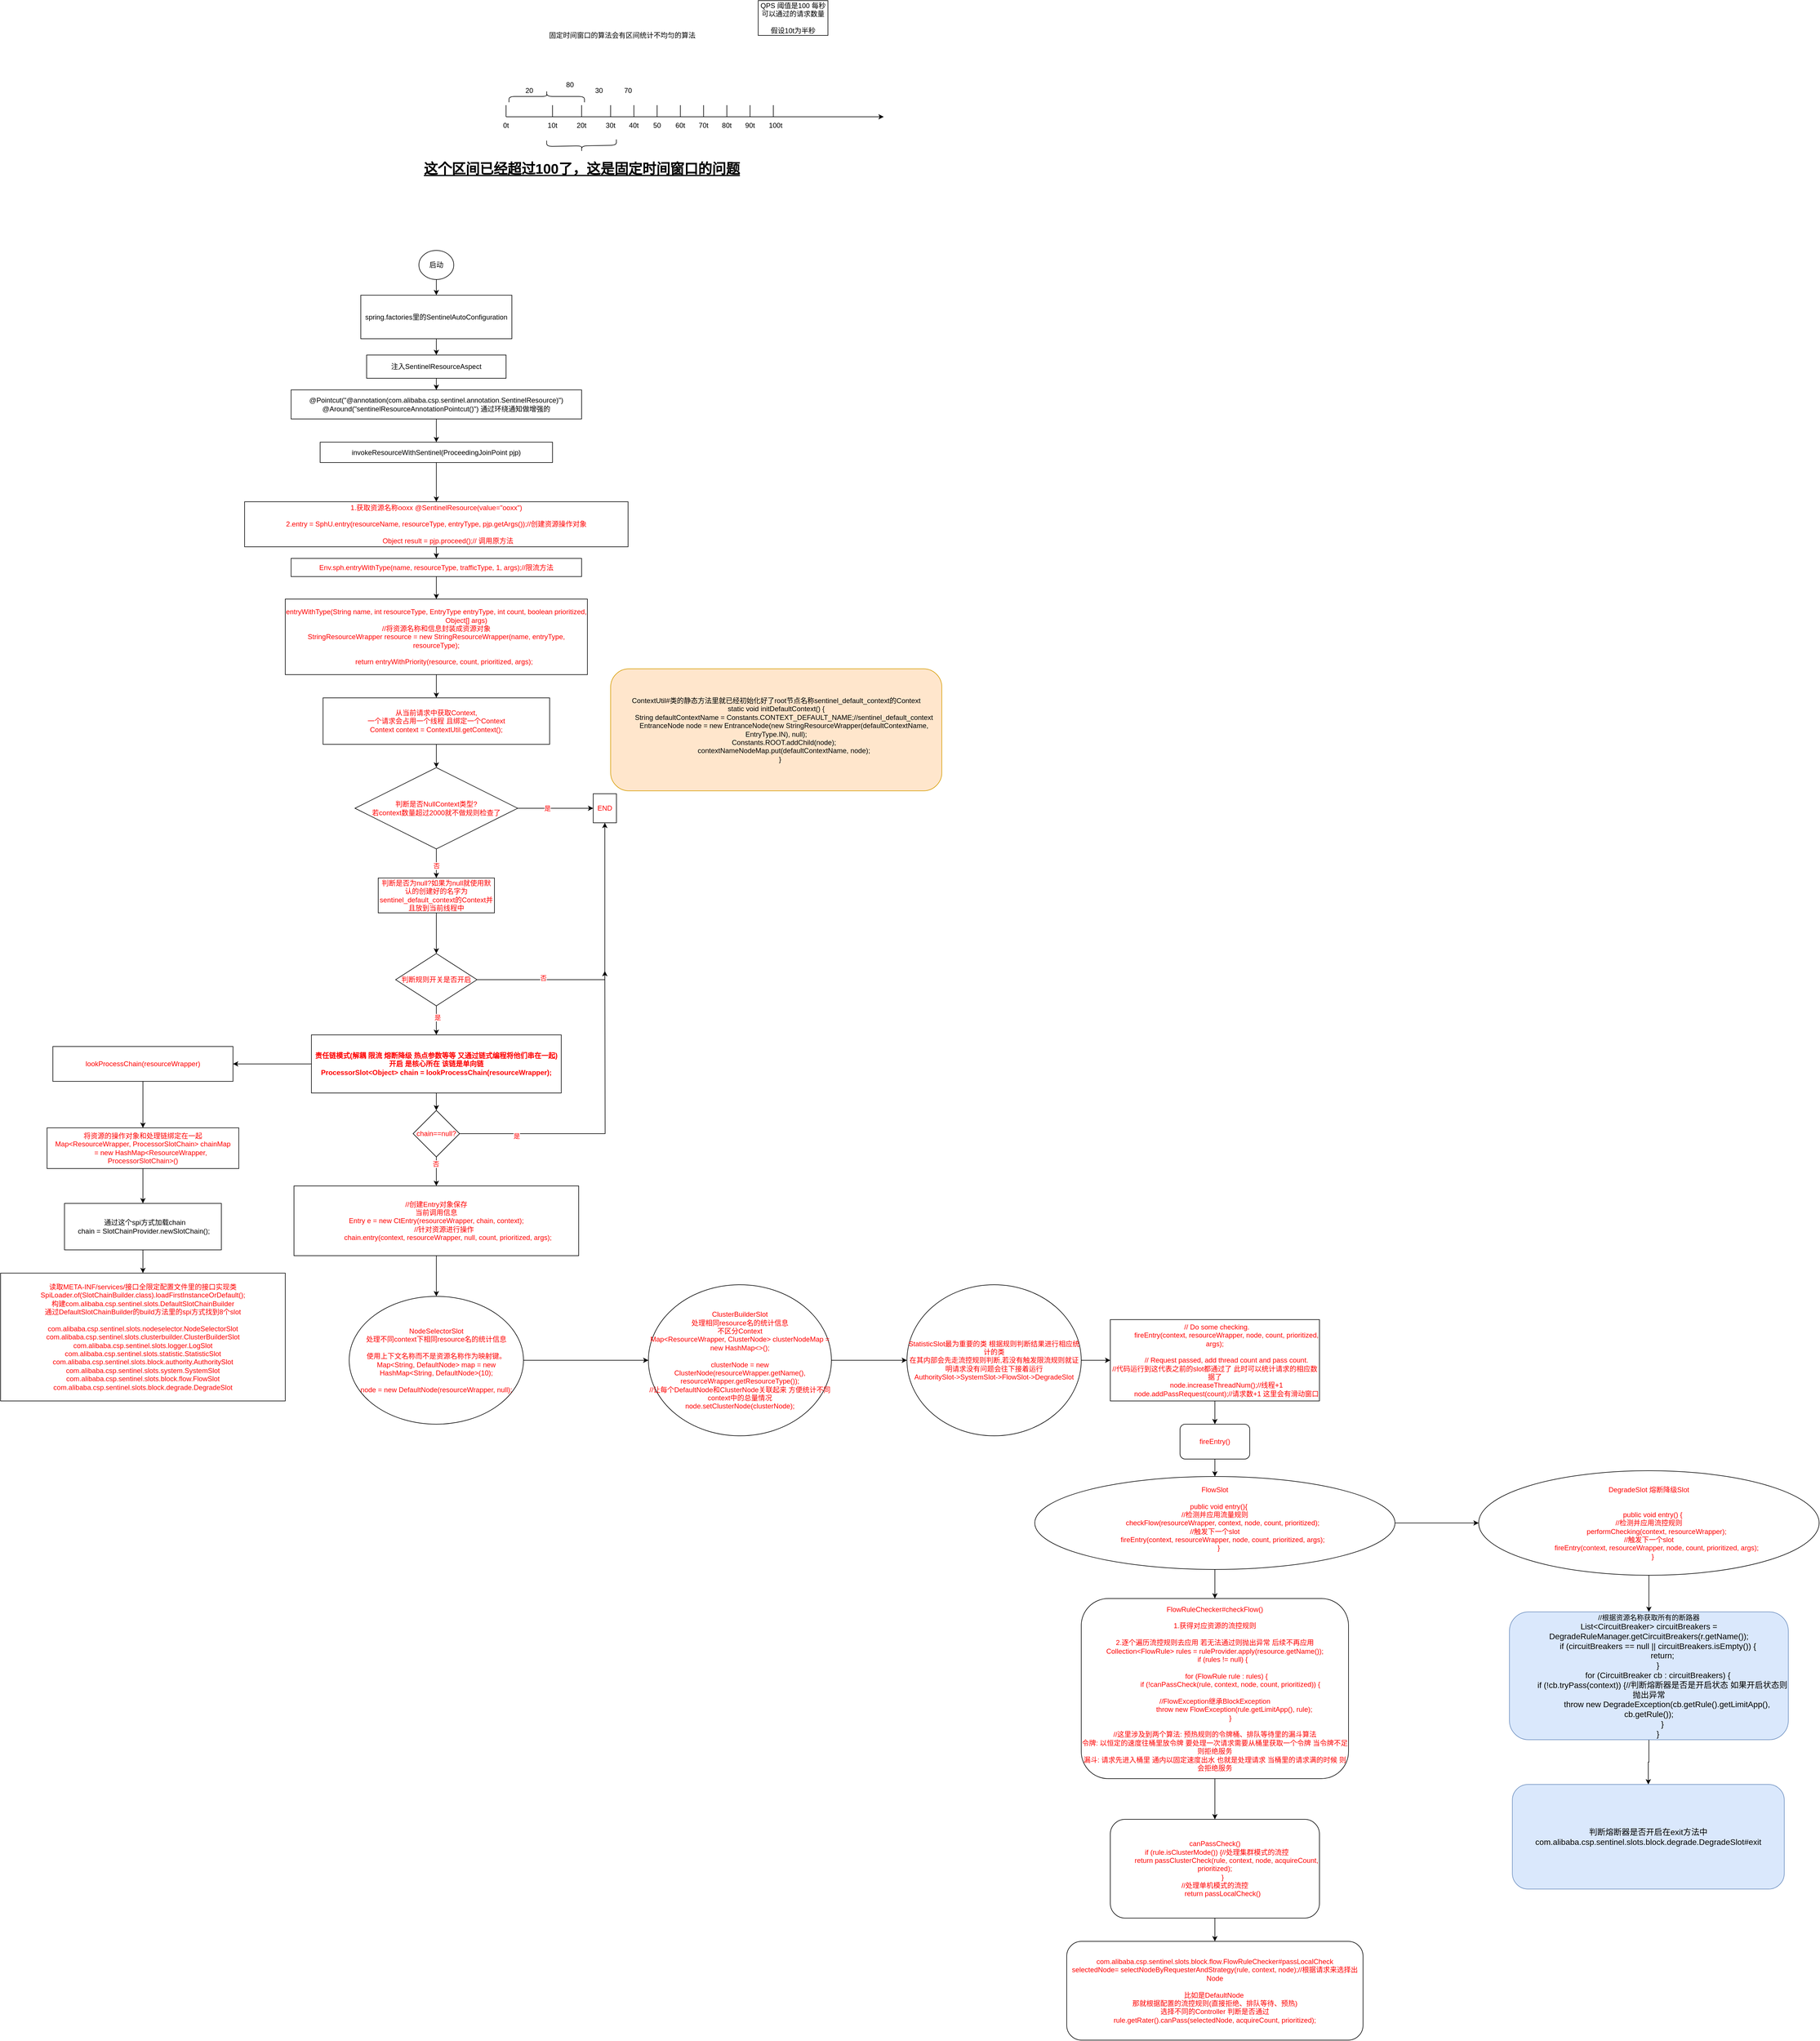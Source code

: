 <mxfile version="20.8.10" type="github">
  <diagram name="第 1 页" id="XqW-wUcpLsz2FuGxT0Mv">
    <mxGraphModel dx="3360" dy="980" grid="1" gridSize="10" guides="1" tooltips="1" connect="1" arrows="1" fold="1" page="1" pageScale="1" pageWidth="827" pageHeight="1169" math="0" shadow="0">
      <root>
        <mxCell id="0" />
        <mxCell id="1" parent="0" />
        <mxCell id="M81DNkB3qxJkV-e7loRs-1" value="固定时间窗口的算法会有区间统计不均匀的算法" style="text;html=1;strokeColor=none;fillColor=none;align=center;verticalAlign=middle;whiteSpace=wrap;rounded=0;" parent="1" vertex="1">
          <mxGeometry x="40" y="50" width="280" height="100" as="geometry" />
        </mxCell>
        <mxCell id="M81DNkB3qxJkV-e7loRs-4" value="" style="endArrow=classic;html=1;rounded=0;" parent="1" edge="1">
          <mxGeometry width="50" height="50" relative="1" as="geometry">
            <mxPoint x="-20" y="240" as="sourcePoint" />
            <mxPoint x="630" y="240" as="targetPoint" />
          </mxGeometry>
        </mxCell>
        <mxCell id="M81DNkB3qxJkV-e7loRs-5" value="" style="endArrow=none;html=1;rounded=0;" parent="1" edge="1">
          <mxGeometry width="50" height="50" relative="1" as="geometry">
            <mxPoint x="60" y="240" as="sourcePoint" />
            <mxPoint x="60" y="220" as="targetPoint" />
          </mxGeometry>
        </mxCell>
        <mxCell id="M81DNkB3qxJkV-e7loRs-6" value="" style="endArrow=none;html=1;rounded=0;" parent="1" edge="1">
          <mxGeometry width="50" height="50" relative="1" as="geometry">
            <mxPoint x="110" y="240" as="sourcePoint" />
            <mxPoint x="110" y="220" as="targetPoint" />
          </mxGeometry>
        </mxCell>
        <mxCell id="M81DNkB3qxJkV-e7loRs-7" value="" style="endArrow=none;html=1;rounded=0;" parent="1" edge="1">
          <mxGeometry width="50" height="50" relative="1" as="geometry">
            <mxPoint x="160" y="220" as="sourcePoint" />
            <mxPoint x="160" y="240" as="targetPoint" />
          </mxGeometry>
        </mxCell>
        <mxCell id="M81DNkB3qxJkV-e7loRs-8" value="" style="endArrow=none;html=1;rounded=0;" parent="1" edge="1">
          <mxGeometry width="50" height="50" relative="1" as="geometry">
            <mxPoint x="200" y="220" as="sourcePoint" />
            <mxPoint x="200" y="240" as="targetPoint" />
            <Array as="points">
              <mxPoint x="200" y="220" />
            </Array>
          </mxGeometry>
        </mxCell>
        <mxCell id="M81DNkB3qxJkV-e7loRs-9" value="" style="endArrow=none;html=1;rounded=0;" parent="1" edge="1">
          <mxGeometry width="50" height="50" relative="1" as="geometry">
            <mxPoint x="240" y="220" as="sourcePoint" />
            <mxPoint x="240" y="240" as="targetPoint" />
          </mxGeometry>
        </mxCell>
        <mxCell id="M81DNkB3qxJkV-e7loRs-10" value="" style="endArrow=none;html=1;rounded=0;" parent="1" edge="1">
          <mxGeometry width="50" height="50" relative="1" as="geometry">
            <mxPoint x="280" y="240" as="sourcePoint" />
            <mxPoint x="280" y="220" as="targetPoint" />
          </mxGeometry>
        </mxCell>
        <mxCell id="M81DNkB3qxJkV-e7loRs-11" value="" style="endArrow=none;html=1;rounded=0;" parent="1" edge="1">
          <mxGeometry width="50" height="50" relative="1" as="geometry">
            <mxPoint x="320" y="240" as="sourcePoint" />
            <mxPoint x="320" y="220" as="targetPoint" />
          </mxGeometry>
        </mxCell>
        <mxCell id="M81DNkB3qxJkV-e7loRs-12" value="" style="shape=curlyBracket;whiteSpace=wrap;html=1;rounded=1;labelPosition=left;verticalLabelPosition=middle;align=right;verticalAlign=middle;rotation=90;size=0.5;" parent="1" vertex="1">
          <mxGeometry x="40" y="140" width="20" height="130" as="geometry" />
        </mxCell>
        <mxCell id="M81DNkB3qxJkV-e7loRs-13" value="10t" style="text;html=1;strokeColor=none;fillColor=none;align=center;verticalAlign=middle;whiteSpace=wrap;rounded=0;" parent="1" vertex="1">
          <mxGeometry x="30" y="240" width="60" height="30" as="geometry" />
        </mxCell>
        <mxCell id="M81DNkB3qxJkV-e7loRs-14" value="20t" style="text;html=1;strokeColor=none;fillColor=none;align=center;verticalAlign=middle;whiteSpace=wrap;rounded=0;" parent="1" vertex="1">
          <mxGeometry x="80" y="240" width="60" height="30" as="geometry" />
        </mxCell>
        <mxCell id="M81DNkB3qxJkV-e7loRs-15" value="30t" style="text;html=1;strokeColor=none;fillColor=none;align=center;verticalAlign=middle;whiteSpace=wrap;rounded=0;" parent="1" vertex="1">
          <mxGeometry x="130" y="240" width="60" height="30" as="geometry" />
        </mxCell>
        <mxCell id="M81DNkB3qxJkV-e7loRs-16" value="40t" style="text;html=1;strokeColor=none;fillColor=none;align=center;verticalAlign=middle;whiteSpace=wrap;rounded=0;" parent="1" vertex="1">
          <mxGeometry x="170" y="240" width="60" height="30" as="geometry" />
        </mxCell>
        <mxCell id="M81DNkB3qxJkV-e7loRs-17" value="50" style="text;html=1;strokeColor=none;fillColor=none;align=center;verticalAlign=middle;whiteSpace=wrap;rounded=0;" parent="1" vertex="1">
          <mxGeometry x="210" y="240" width="60" height="30" as="geometry" />
        </mxCell>
        <mxCell id="M81DNkB3qxJkV-e7loRs-18" value="60t" style="text;html=1;strokeColor=none;fillColor=none;align=center;verticalAlign=middle;whiteSpace=wrap;rounded=0;" parent="1" vertex="1">
          <mxGeometry x="250" y="240" width="60" height="30" as="geometry" />
        </mxCell>
        <mxCell id="M81DNkB3qxJkV-e7loRs-19" value="70t" style="text;html=1;strokeColor=none;fillColor=none;align=center;verticalAlign=middle;whiteSpace=wrap;rounded=0;" parent="1" vertex="1">
          <mxGeometry x="290" y="240" width="60" height="30" as="geometry" />
        </mxCell>
        <mxCell id="M81DNkB3qxJkV-e7loRs-20" value="" style="endArrow=none;html=1;rounded=0;" parent="1" edge="1">
          <mxGeometry width="50" height="50" relative="1" as="geometry">
            <mxPoint x="360" y="240" as="sourcePoint" />
            <mxPoint x="360" y="220" as="targetPoint" />
          </mxGeometry>
        </mxCell>
        <mxCell id="M81DNkB3qxJkV-e7loRs-21" value="" style="endArrow=none;html=1;rounded=0;" parent="1" edge="1">
          <mxGeometry width="50" height="50" relative="1" as="geometry">
            <mxPoint x="400" y="240" as="sourcePoint" />
            <mxPoint x="400" y="220" as="targetPoint" />
          </mxGeometry>
        </mxCell>
        <mxCell id="M81DNkB3qxJkV-e7loRs-22" value="" style="endArrow=none;html=1;rounded=0;" parent="1" edge="1">
          <mxGeometry width="50" height="50" relative="1" as="geometry">
            <mxPoint x="440" y="240" as="sourcePoint" />
            <mxPoint x="440" y="220" as="targetPoint" />
          </mxGeometry>
        </mxCell>
        <mxCell id="M81DNkB3qxJkV-e7loRs-23" value="QPS 阈值是100 每秒可以通过的请求数量&lt;br&gt;&lt;br&gt;假设10t为半秒" style="rounded=0;whiteSpace=wrap;html=1;" parent="1" vertex="1">
          <mxGeometry x="414" y="40" width="120" height="60" as="geometry" />
        </mxCell>
        <mxCell id="M81DNkB3qxJkV-e7loRs-24" value="80t" style="text;html=1;strokeColor=none;fillColor=none;align=center;verticalAlign=middle;whiteSpace=wrap;rounded=0;" parent="1" vertex="1">
          <mxGeometry x="330" y="240" width="60" height="30" as="geometry" />
        </mxCell>
        <mxCell id="M81DNkB3qxJkV-e7loRs-25" value="90t" style="text;html=1;strokeColor=none;fillColor=none;align=center;verticalAlign=middle;whiteSpace=wrap;rounded=0;" parent="1" vertex="1">
          <mxGeometry x="370" y="240" width="60" height="30" as="geometry" />
        </mxCell>
        <mxCell id="M81DNkB3qxJkV-e7loRs-26" value="100t" style="text;html=1;strokeColor=none;fillColor=none;align=center;verticalAlign=middle;whiteSpace=wrap;rounded=0;" parent="1" vertex="1">
          <mxGeometry x="414" y="240" width="60" height="30" as="geometry" />
        </mxCell>
        <mxCell id="M81DNkB3qxJkV-e7loRs-27" value="20" style="text;html=1;strokeColor=none;fillColor=none;align=center;verticalAlign=middle;whiteSpace=wrap;rounded=0;" parent="1" vertex="1">
          <mxGeometry x="-10" y="180" width="60" height="30" as="geometry" />
        </mxCell>
        <mxCell id="M81DNkB3qxJkV-e7loRs-28" value="80" style="text;html=1;strokeColor=none;fillColor=none;align=center;verticalAlign=middle;whiteSpace=wrap;rounded=0;" parent="1" vertex="1">
          <mxGeometry x="60" y="170" width="60" height="30" as="geometry" />
        </mxCell>
        <mxCell id="M81DNkB3qxJkV-e7loRs-29" value="30" style="text;html=1;strokeColor=none;fillColor=none;align=center;verticalAlign=middle;whiteSpace=wrap;rounded=0;" parent="1" vertex="1">
          <mxGeometry x="110" y="180" width="60" height="30" as="geometry" />
        </mxCell>
        <mxCell id="M81DNkB3qxJkV-e7loRs-30" value="70" style="text;html=1;strokeColor=none;fillColor=none;align=center;verticalAlign=middle;whiteSpace=wrap;rounded=0;" parent="1" vertex="1">
          <mxGeometry x="160" y="180" width="60" height="30" as="geometry" />
        </mxCell>
        <mxCell id="M81DNkB3qxJkV-e7loRs-35" value="0t" style="text;html=1;strokeColor=none;fillColor=none;align=center;verticalAlign=middle;whiteSpace=wrap;rounded=0;" parent="1" vertex="1">
          <mxGeometry x="-50" y="240" width="60" height="30" as="geometry" />
        </mxCell>
        <mxCell id="M81DNkB3qxJkV-e7loRs-37" value="" style="endArrow=none;html=1;rounded=0;" parent="1" edge="1">
          <mxGeometry width="50" height="50" relative="1" as="geometry">
            <mxPoint x="-20" y="240" as="sourcePoint" />
            <mxPoint x="-20" y="220" as="targetPoint" />
          </mxGeometry>
        </mxCell>
        <mxCell id="M81DNkB3qxJkV-e7loRs-38" value="" style="shape=curlyBracket;whiteSpace=wrap;html=1;rounded=1;flipH=1;labelPosition=right;verticalLabelPosition=middle;align=left;verticalAlign=middle;rotation=89;" parent="1" vertex="1">
          <mxGeometry x="100" y="230" width="20" height="120" as="geometry" />
        </mxCell>
        <mxCell id="M81DNkB3qxJkV-e7loRs-39" value="&lt;u&gt;这个区间已经超过100了，这是固定时间窗口的问题&lt;/u&gt;" style="text;strokeColor=none;fillColor=none;html=1;fontSize=24;fontStyle=1;verticalAlign=middle;align=center;" parent="1" vertex="1">
          <mxGeometry x="60" y="310" width="100" height="40" as="geometry" />
        </mxCell>
        <mxCell id="oH3m3E_vox9M-4LETuuR-3" value="" style="edgeStyle=orthogonalEdgeStyle;rounded=0;orthogonalLoop=1;jettySize=auto;html=1;" edge="1" parent="1" source="oH3m3E_vox9M-4LETuuR-1" target="oH3m3E_vox9M-4LETuuR-2">
          <mxGeometry relative="1" as="geometry" />
        </mxCell>
        <mxCell id="oH3m3E_vox9M-4LETuuR-1" value="启动" style="ellipse;whiteSpace=wrap;html=1;" vertex="1" parent="1">
          <mxGeometry x="-170" y="470" width="60" height="50" as="geometry" />
        </mxCell>
        <mxCell id="oH3m3E_vox9M-4LETuuR-5" value="" style="edgeStyle=orthogonalEdgeStyle;rounded=0;orthogonalLoop=1;jettySize=auto;html=1;" edge="1" parent="1" source="oH3m3E_vox9M-4LETuuR-2" target="oH3m3E_vox9M-4LETuuR-4">
          <mxGeometry relative="1" as="geometry" />
        </mxCell>
        <mxCell id="oH3m3E_vox9M-4LETuuR-2" value="spring.factories里的SentinelAutoConfiguration" style="whiteSpace=wrap;html=1;" vertex="1" parent="1">
          <mxGeometry x="-270" y="547" width="260" height="75" as="geometry" />
        </mxCell>
        <mxCell id="oH3m3E_vox9M-4LETuuR-7" value="" style="edgeStyle=orthogonalEdgeStyle;rounded=0;orthogonalLoop=1;jettySize=auto;html=1;" edge="1" parent="1" source="oH3m3E_vox9M-4LETuuR-4" target="oH3m3E_vox9M-4LETuuR-6">
          <mxGeometry relative="1" as="geometry" />
        </mxCell>
        <mxCell id="oH3m3E_vox9M-4LETuuR-4" value="注入SentinelResourceAspect" style="whiteSpace=wrap;html=1;" vertex="1" parent="1">
          <mxGeometry x="-260" y="650" width="240" height="40" as="geometry" />
        </mxCell>
        <mxCell id="oH3m3E_vox9M-4LETuuR-9" value="" style="edgeStyle=orthogonalEdgeStyle;rounded=0;orthogonalLoop=1;jettySize=auto;html=1;" edge="1" parent="1" source="oH3m3E_vox9M-4LETuuR-6" target="oH3m3E_vox9M-4LETuuR-8">
          <mxGeometry relative="1" as="geometry" />
        </mxCell>
        <mxCell id="oH3m3E_vox9M-4LETuuR-6" value="@Pointcut(&quot;@annotation(com.alibaba.csp.sentinel.annotation.SentinelResource)&quot;)&lt;br&gt;@Around(&quot;sentinelResourceAnnotationPointcut()&quot;) 通过环绕通知做增强的" style="whiteSpace=wrap;html=1;" vertex="1" parent="1">
          <mxGeometry x="-390" y="710" width="500" height="50" as="geometry" />
        </mxCell>
        <mxCell id="oH3m3E_vox9M-4LETuuR-13" value="" style="edgeStyle=orthogonalEdgeStyle;rounded=0;orthogonalLoop=1;jettySize=auto;html=1;" edge="1" parent="1" source="oH3m3E_vox9M-4LETuuR-8" target="oH3m3E_vox9M-4LETuuR-12">
          <mxGeometry relative="1" as="geometry" />
        </mxCell>
        <mxCell id="oH3m3E_vox9M-4LETuuR-8" value="invokeResourceWithSentinel(ProceedingJoinPoint pjp)" style="whiteSpace=wrap;html=1;" vertex="1" parent="1">
          <mxGeometry x="-340" y="800" width="400" height="35" as="geometry" />
        </mxCell>
        <mxCell id="oH3m3E_vox9M-4LETuuR-15" value="" style="edgeStyle=orthogonalEdgeStyle;rounded=0;orthogonalLoop=1;jettySize=auto;html=1;fontColor=#FF0000;" edge="1" parent="1" source="oH3m3E_vox9M-4LETuuR-12" target="oH3m3E_vox9M-4LETuuR-14">
          <mxGeometry relative="1" as="geometry" />
        </mxCell>
        <mxCell id="oH3m3E_vox9M-4LETuuR-12" value="&lt;font color=&quot;#ff0000&quot;&gt;1.获取资源名称ooxx @SentinelResource(value=&quot;ooxx&quot;)&lt;br&gt;&lt;br&gt;2.entry = SphU.entry(resourceName, resourceType, entryType, pjp.getArgs());//创建资源操作对象&lt;br&gt;&lt;br&gt;&lt;/font&gt;&lt;div&gt;&lt;font color=&quot;#ff0000&quot;&gt;&amp;nbsp; &amp;nbsp; &amp;nbsp; &amp;nbsp; &amp;nbsp; &amp;nbsp; Object result = pjp.proceed();// 调用原方法&lt;/font&gt;&lt;/div&gt;" style="whiteSpace=wrap;html=1;" vertex="1" parent="1">
          <mxGeometry x="-470" y="902.5" width="660" height="77.5" as="geometry" />
        </mxCell>
        <mxCell id="oH3m3E_vox9M-4LETuuR-17" value="" style="edgeStyle=orthogonalEdgeStyle;rounded=0;orthogonalLoop=1;jettySize=auto;html=1;fontColor=#FF0000;" edge="1" parent="1" source="oH3m3E_vox9M-4LETuuR-14" target="oH3m3E_vox9M-4LETuuR-16">
          <mxGeometry relative="1" as="geometry" />
        </mxCell>
        <mxCell id="oH3m3E_vox9M-4LETuuR-14" value="&lt;font color=&quot;#ff0000&quot;&gt;Env.sph.entryWithType(name, resourceType, trafficType, 1, args);//限流方法&lt;/font&gt;" style="whiteSpace=wrap;html=1;" vertex="1" parent="1">
          <mxGeometry x="-390" y="1000" width="500" height="31.25" as="geometry" />
        </mxCell>
        <mxCell id="oH3m3E_vox9M-4LETuuR-20" value="" style="edgeStyle=orthogonalEdgeStyle;rounded=0;orthogonalLoop=1;jettySize=auto;html=1;fontColor=#FF0000;" edge="1" parent="1" source="oH3m3E_vox9M-4LETuuR-16" target="oH3m3E_vox9M-4LETuuR-18">
          <mxGeometry relative="1" as="geometry" />
        </mxCell>
        <mxCell id="oH3m3E_vox9M-4LETuuR-16" value="entryWithType(String name, int resourceType, EntryType entryType, int count, boolean prioritized,&lt;div&gt;&amp;nbsp; &amp;nbsp; &amp;nbsp; &amp;nbsp; &amp;nbsp; &amp;nbsp; &amp;nbsp; &amp;nbsp; &amp;nbsp; &amp;nbsp; &amp;nbsp; &amp;nbsp; &amp;nbsp; &amp;nbsp; &amp;nbsp; &amp;nbsp;Object[] args)&lt;/div&gt;&lt;div&gt;//将资源名称和信息封装成资源对象&lt;br&gt;&lt;div&gt;StringResourceWrapper resource = new StringResourceWrapper(name, entryType, resourceType);&lt;/div&gt;&lt;div&gt;&lt;br&gt;&lt;/div&gt;&lt;div&gt;&amp;nbsp; &amp;nbsp; &amp;nbsp; &amp;nbsp; return entryWithPriority(resource, count, prioritized, args);&lt;/div&gt;&lt;/div&gt;" style="whiteSpace=wrap;html=1;fontColor=#FF0000;" vertex="1" parent="1">
          <mxGeometry x="-400" y="1070" width="520" height="130" as="geometry" />
        </mxCell>
        <mxCell id="oH3m3E_vox9M-4LETuuR-31" value="" style="edgeStyle=orthogonalEdgeStyle;rounded=0;orthogonalLoop=1;jettySize=auto;html=1;fontColor=#FF0000;" edge="1" parent="1" source="oH3m3E_vox9M-4LETuuR-18" target="oH3m3E_vox9M-4LETuuR-21">
          <mxGeometry relative="1" as="geometry" />
        </mxCell>
        <mxCell id="oH3m3E_vox9M-4LETuuR-18" value="从当前请求中获取Context,&lt;br&gt;一个请求会占用一个线程 且绑定一个Context&lt;br&gt;Context context = ContextUtil.getContext();" style="whiteSpace=wrap;html=1;fontColor=#FF0000;" vertex="1" parent="1">
          <mxGeometry x="-335" y="1240" width="390" height="80" as="geometry" />
        </mxCell>
        <mxCell id="oH3m3E_vox9M-4LETuuR-24" style="edgeStyle=orthogonalEdgeStyle;rounded=0;orthogonalLoop=1;jettySize=auto;html=1;fontColor=#FF0000;" edge="1" parent="1" source="oH3m3E_vox9M-4LETuuR-21" target="oH3m3E_vox9M-4LETuuR-23">
          <mxGeometry relative="1" as="geometry" />
        </mxCell>
        <mxCell id="oH3m3E_vox9M-4LETuuR-25" value="是" style="edgeLabel;html=1;align=center;verticalAlign=middle;resizable=0;points=[];fontColor=#FF0000;" vertex="1" connectable="0" parent="oH3m3E_vox9M-4LETuuR-24">
          <mxGeometry x="-0.213" relative="1" as="geometry">
            <mxPoint as="offset" />
          </mxGeometry>
        </mxCell>
        <mxCell id="oH3m3E_vox9M-4LETuuR-27" value="" style="edgeStyle=orthogonalEdgeStyle;rounded=0;orthogonalLoop=1;jettySize=auto;html=1;fontColor=#FF0000;" edge="1" parent="1" source="oH3m3E_vox9M-4LETuuR-21" target="oH3m3E_vox9M-4LETuuR-26">
          <mxGeometry relative="1" as="geometry" />
        </mxCell>
        <mxCell id="oH3m3E_vox9M-4LETuuR-28" value="否" style="edgeLabel;html=1;align=center;verticalAlign=middle;resizable=0;points=[];fontColor=#FF0000;" vertex="1" connectable="0" parent="oH3m3E_vox9M-4LETuuR-27">
          <mxGeometry x="0.133" relative="1" as="geometry">
            <mxPoint as="offset" />
          </mxGeometry>
        </mxCell>
        <mxCell id="oH3m3E_vox9M-4LETuuR-21" value="判断是否NullContext类型?&lt;br&gt;若context数量超过2000就不做规则检查了" style="rhombus;whiteSpace=wrap;html=1;fontColor=#FF0000;" vertex="1" parent="1">
          <mxGeometry x="-280" y="1360" width="280" height="140" as="geometry" />
        </mxCell>
        <mxCell id="oH3m3E_vox9M-4LETuuR-23" value="END" style="whiteSpace=wrap;html=1;fontColor=#FF0000;" vertex="1" parent="1">
          <mxGeometry x="130" y="1405" width="40" height="50" as="geometry" />
        </mxCell>
        <mxCell id="oH3m3E_vox9M-4LETuuR-33" value="" style="edgeStyle=orthogonalEdgeStyle;rounded=0;orthogonalLoop=1;jettySize=auto;html=1;fontColor=#FF0000;" edge="1" parent="1" source="oH3m3E_vox9M-4LETuuR-26" target="oH3m3E_vox9M-4LETuuR-32">
          <mxGeometry relative="1" as="geometry" />
        </mxCell>
        <mxCell id="oH3m3E_vox9M-4LETuuR-26" value="判断是否为null?如果为null就使用默认的创建好的名字为sentinel_default_context的Context并且放到当前线程中" style="whiteSpace=wrap;html=1;fontColor=#FF0000;" vertex="1" parent="1">
          <mxGeometry x="-240" y="1550" width="200" height="60" as="geometry" />
        </mxCell>
        <mxCell id="oH3m3E_vox9M-4LETuuR-29" value="ContextUtil#类的静态方法里就已经初始化好了root节点名称sentinel_default_context的Context&lt;br&gt;&lt;div&gt;static void initDefaultContext() {&lt;/div&gt;&lt;div&gt;&amp;nbsp; &amp;nbsp; &amp;nbsp; &amp;nbsp; String defaultContextName = Constants.CONTEXT_DEFAULT_NAME;//sentinel_default_context&lt;/div&gt;&lt;div&gt;&amp;nbsp; &amp;nbsp; &amp;nbsp; &amp;nbsp; EntranceNode node = new EntranceNode(new StringResourceWrapper(defaultContextName, EntryType.IN), null);&lt;/div&gt;&lt;div&gt;&amp;nbsp; &amp;nbsp; &amp;nbsp; &amp;nbsp; Constants.ROOT.addChild(node);&lt;/div&gt;&lt;div&gt;&amp;nbsp; &amp;nbsp; &amp;nbsp; &amp;nbsp; contextNameNodeMap.put(defaultContextName, node);&lt;/div&gt;&lt;div&gt;&amp;nbsp; &amp;nbsp; }&lt;/div&gt;" style="rounded=1;whiteSpace=wrap;html=1;fillColor=#ffe6cc;strokeColor=#d79b00;" vertex="1" parent="1">
          <mxGeometry x="160" y="1190" width="570" height="210" as="geometry" />
        </mxCell>
        <mxCell id="oH3m3E_vox9M-4LETuuR-34" style="edgeStyle=orthogonalEdgeStyle;rounded=0;orthogonalLoop=1;jettySize=auto;html=1;entryX=0.5;entryY=1;entryDx=0;entryDy=0;fontColor=#FF0000;" edge="1" parent="1" source="oH3m3E_vox9M-4LETuuR-32" target="oH3m3E_vox9M-4LETuuR-23">
          <mxGeometry relative="1" as="geometry" />
        </mxCell>
        <mxCell id="oH3m3E_vox9M-4LETuuR-35" value="否" style="edgeLabel;html=1;align=center;verticalAlign=middle;resizable=0;points=[];fontColor=#FF0000;" vertex="1" connectable="0" parent="oH3m3E_vox9M-4LETuuR-34">
          <mxGeometry x="-0.535" y="3" relative="1" as="geometry">
            <mxPoint as="offset" />
          </mxGeometry>
        </mxCell>
        <mxCell id="oH3m3E_vox9M-4LETuuR-37" value="" style="edgeStyle=orthogonalEdgeStyle;rounded=0;orthogonalLoop=1;jettySize=auto;html=1;fontColor=#FF0000;" edge="1" parent="1" source="oH3m3E_vox9M-4LETuuR-32" target="oH3m3E_vox9M-4LETuuR-36">
          <mxGeometry relative="1" as="geometry" />
        </mxCell>
        <mxCell id="oH3m3E_vox9M-4LETuuR-38" value="是" style="edgeLabel;html=1;align=center;verticalAlign=middle;resizable=0;points=[];fontColor=#FF0000;" vertex="1" connectable="0" parent="oH3m3E_vox9M-4LETuuR-37">
          <mxGeometry x="-0.221" y="2" relative="1" as="geometry">
            <mxPoint as="offset" />
          </mxGeometry>
        </mxCell>
        <mxCell id="oH3m3E_vox9M-4LETuuR-32" value="判断规则开关是否开启" style="rhombus;whiteSpace=wrap;html=1;fontColor=#FF0000;" vertex="1" parent="1">
          <mxGeometry x="-210" y="1680" width="140" height="90" as="geometry" />
        </mxCell>
        <mxCell id="oH3m3E_vox9M-4LETuuR-45" value="" style="edgeStyle=orthogonalEdgeStyle;rounded=0;orthogonalLoop=1;jettySize=auto;html=1;fontColor=#FF0000;" edge="1" parent="1" source="oH3m3E_vox9M-4LETuuR-36" target="oH3m3E_vox9M-4LETuuR-40">
          <mxGeometry relative="1" as="geometry" />
        </mxCell>
        <mxCell id="oH3m3E_vox9M-4LETuuR-48" value="" style="edgeStyle=orthogonalEdgeStyle;rounded=0;orthogonalLoop=1;jettySize=auto;html=1;fontColor=#FF0000;" edge="1" parent="1" source="oH3m3E_vox9M-4LETuuR-36" target="oH3m3E_vox9M-4LETuuR-47">
          <mxGeometry relative="1" as="geometry" />
        </mxCell>
        <mxCell id="oH3m3E_vox9M-4LETuuR-36" value="&lt;div style=&quot;&quot;&gt;&lt;b style=&quot;background-color: initial;&quot;&gt;责任链模式(解耦 限流 熔断降级 热点参数等等 又通过链式编程将他们串在一起)开启 是核心所在 该链是单向链&lt;/b&gt;&lt;/div&gt;&lt;div style=&quot;&quot;&gt;&lt;b style=&quot;background-color: initial;&quot;&gt;ProcessorSlot&amp;lt;Object&amp;gt; chain = lookProcessChain(resourceWrapper);&lt;/b&gt;&lt;/div&gt;" style="whiteSpace=wrap;html=1;fontColor=#FF0000;align=center;" vertex="1" parent="1">
          <mxGeometry x="-355" y="1820" width="430" height="100" as="geometry" />
        </mxCell>
        <mxCell id="oH3m3E_vox9M-4LETuuR-57" value="" style="edgeStyle=orthogonalEdgeStyle;rounded=0;orthogonalLoop=1;jettySize=auto;html=1;fontColor=#000000;" edge="1" parent="1" source="oH3m3E_vox9M-4LETuuR-39" target="oH3m3E_vox9M-4LETuuR-56">
          <mxGeometry relative="1" as="geometry" />
        </mxCell>
        <mxCell id="oH3m3E_vox9M-4LETuuR-39" value="&lt;div&gt;//创建Entry对象保存&lt;/div&gt;当前调用信息&lt;div&gt;Entry e = new CtEntry(resourceWrapper, chain, context);&lt;/div&gt;&lt;div&gt;&amp;nbsp; &amp;nbsp; &amp;nbsp; &amp;nbsp; //针对资源进行操作&lt;/div&gt;&lt;div&gt;&amp;nbsp; &amp;nbsp; &amp;nbsp; &amp;nbsp; &amp;nbsp; &amp;nbsp; chain.entry(context, resourceWrapper, null, count, prioritized, args);&lt;/div&gt;" style="whiteSpace=wrap;html=1;fontColor=#FF0000;" vertex="1" parent="1">
          <mxGeometry x="-385" y="2080" width="490" height="120" as="geometry" />
        </mxCell>
        <mxCell id="oH3m3E_vox9M-4LETuuR-41" style="edgeStyle=orthogonalEdgeStyle;rounded=0;orthogonalLoop=1;jettySize=auto;html=1;fontColor=#FF0000;" edge="1" parent="1" source="oH3m3E_vox9M-4LETuuR-40">
          <mxGeometry relative="1" as="geometry">
            <mxPoint x="150" y="1710" as="targetPoint" />
          </mxGeometry>
        </mxCell>
        <mxCell id="oH3m3E_vox9M-4LETuuR-42" value="是" style="edgeLabel;html=1;align=center;verticalAlign=middle;resizable=0;points=[];fontColor=#FF0000;" vertex="1" connectable="0" parent="oH3m3E_vox9M-4LETuuR-41">
          <mxGeometry x="-0.633" y="-3" relative="1" as="geometry">
            <mxPoint y="1" as="offset" />
          </mxGeometry>
        </mxCell>
        <mxCell id="oH3m3E_vox9M-4LETuuR-43" value="" style="edgeStyle=orthogonalEdgeStyle;rounded=0;orthogonalLoop=1;jettySize=auto;html=1;fontColor=#FF0000;" edge="1" parent="1" source="oH3m3E_vox9M-4LETuuR-40" target="oH3m3E_vox9M-4LETuuR-39">
          <mxGeometry relative="1" as="geometry" />
        </mxCell>
        <mxCell id="oH3m3E_vox9M-4LETuuR-46" value="否" style="edgeLabel;html=1;align=center;verticalAlign=middle;resizable=0;points=[];fontColor=#FF0000;" vertex="1" connectable="0" parent="oH3m3E_vox9M-4LETuuR-43">
          <mxGeometry x="-0.54" y="-1" relative="1" as="geometry">
            <mxPoint as="offset" />
          </mxGeometry>
        </mxCell>
        <mxCell id="oH3m3E_vox9M-4LETuuR-40" value="chain==null?" style="rhombus;whiteSpace=wrap;html=1;fontColor=#FF0000;" vertex="1" parent="1">
          <mxGeometry x="-180" y="1950" width="80" height="80" as="geometry" />
        </mxCell>
        <mxCell id="oH3m3E_vox9M-4LETuuR-51" value="" style="edgeStyle=orthogonalEdgeStyle;rounded=0;orthogonalLoop=1;jettySize=auto;html=1;fontColor=#FF0000;" edge="1" parent="1" source="oH3m3E_vox9M-4LETuuR-47" target="oH3m3E_vox9M-4LETuuR-50">
          <mxGeometry relative="1" as="geometry" />
        </mxCell>
        <mxCell id="oH3m3E_vox9M-4LETuuR-47" value="lookProcessChain(resourceWrapper)" style="whiteSpace=wrap;html=1;fontColor=#FF0000;" vertex="1" parent="1">
          <mxGeometry x="-800" y="1840" width="310" height="60" as="geometry" />
        </mxCell>
        <mxCell id="oH3m3E_vox9M-4LETuuR-53" value="" style="edgeStyle=orthogonalEdgeStyle;rounded=0;orthogonalLoop=1;jettySize=auto;html=1;fontColor=#FF0000;" edge="1" parent="1" source="oH3m3E_vox9M-4LETuuR-50" target="oH3m3E_vox9M-4LETuuR-52">
          <mxGeometry relative="1" as="geometry" />
        </mxCell>
        <mxCell id="oH3m3E_vox9M-4LETuuR-50" value="&lt;div&gt;将资源的操作对象和处理链绑定在一起&lt;/div&gt;&lt;div&gt;Map&amp;lt;ResourceWrapper, ProcessorSlotChain&amp;gt; chainMap&lt;/div&gt;&lt;div&gt;&amp;nbsp; &amp;nbsp; &amp;nbsp; &amp;nbsp; = new HashMap&amp;lt;ResourceWrapper, ProcessorSlotChain&amp;gt;()&lt;/div&gt;" style="whiteSpace=wrap;html=1;fontColor=#FF0000;" vertex="1" parent="1">
          <mxGeometry x="-810" y="1980" width="330" height="70" as="geometry" />
        </mxCell>
        <mxCell id="oH3m3E_vox9M-4LETuuR-55" value="" style="edgeStyle=orthogonalEdgeStyle;rounded=0;orthogonalLoop=1;jettySize=auto;html=1;fontColor=#000000;" edge="1" parent="1" source="oH3m3E_vox9M-4LETuuR-52" target="oH3m3E_vox9M-4LETuuR-54">
          <mxGeometry relative="1" as="geometry" />
        </mxCell>
        <mxCell id="oH3m3E_vox9M-4LETuuR-52" value="&lt;font color=&quot;#000000&quot;&gt;&amp;nbsp; 通过这个spi方式加载chain&lt;br&gt;&amp;nbsp;chain = SlotChainProvider.newSlotChain();&lt;/font&gt;" style="whiteSpace=wrap;html=1;fontColor=#FF0000;" vertex="1" parent="1">
          <mxGeometry x="-780" y="2110" width="270" height="80" as="geometry" />
        </mxCell>
        <mxCell id="oH3m3E_vox9M-4LETuuR-54" value="读取META-INF/services/接口全限定配置文件里的接口实现类SpiLoader.of(SlotChainBuilder.class).loadFirstInstanceOrDefault();&lt;br&gt;构建com.alibaba.csp.sentinel.slots.DefaultSlotChainBuilder&lt;br&gt;通过DefaultSlotChainBuilder的build方法里的spi方式找到8个slot&lt;br&gt;&lt;br&gt;&lt;div&gt;com.alibaba.csp.sentinel.slots.nodeselector.NodeSelectorSlot&lt;/div&gt;&lt;div&gt;com.alibaba.csp.sentinel.slots.clusterbuilder.ClusterBuilderSlot&lt;/div&gt;&lt;div&gt;com.alibaba.csp.sentinel.slots.logger.LogSlot&lt;/div&gt;&lt;div&gt;com.alibaba.csp.sentinel.slots.statistic.StatisticSlot&lt;/div&gt;&lt;div&gt;com.alibaba.csp.sentinel.slots.block.authority.AuthoritySlot&lt;/div&gt;&lt;div&gt;com.alibaba.csp.sentinel.slots.system.SystemSlot&lt;/div&gt;&lt;div&gt;com.alibaba.csp.sentinel.slots.block.flow.FlowSlot&lt;/div&gt;&lt;div&gt;com.alibaba.csp.sentinel.slots.block.degrade.DegradeSlot&lt;/div&gt;" style="whiteSpace=wrap;html=1;fontColor=#FF0000;" vertex="1" parent="1">
          <mxGeometry x="-890" y="2230" width="490" height="220" as="geometry" />
        </mxCell>
        <mxCell id="oH3m3E_vox9M-4LETuuR-59" value="" style="edgeStyle=orthogonalEdgeStyle;rounded=0;orthogonalLoop=1;jettySize=auto;html=1;fontColor=#000000;" edge="1" parent="1" source="oH3m3E_vox9M-4LETuuR-56" target="oH3m3E_vox9M-4LETuuR-58">
          <mxGeometry relative="1" as="geometry" />
        </mxCell>
        <mxCell id="oH3m3E_vox9M-4LETuuR-56" value="NodeSelectorSlot&lt;br&gt;处理不同context下相同resource名的统计信息&lt;br&gt;&lt;br&gt;使用上下文名称而不是资源名称作为映射键。&lt;br&gt;Map&amp;lt;String, DefaultNode&amp;gt; map = new HashMap&amp;lt;String, DefaultNode&amp;gt;(10);&lt;br&gt;&lt;br&gt;node = new DefaultNode(resourceWrapper, null);" style="ellipse;whiteSpace=wrap;html=1;fontColor=#FF0000;" vertex="1" parent="1">
          <mxGeometry x="-290" y="2270" width="300" height="220" as="geometry" />
        </mxCell>
        <mxCell id="oH3m3E_vox9M-4LETuuR-61" style="edgeStyle=orthogonalEdgeStyle;rounded=0;orthogonalLoop=1;jettySize=auto;html=1;exitX=1;exitY=0.5;exitDx=0;exitDy=0;entryX=0;entryY=0.5;entryDx=0;entryDy=0;fontColor=#000000;" edge="1" parent="1" source="oH3m3E_vox9M-4LETuuR-58" target="oH3m3E_vox9M-4LETuuR-60">
          <mxGeometry relative="1" as="geometry" />
        </mxCell>
        <mxCell id="oH3m3E_vox9M-4LETuuR-58" value="ClusterBuilderSlot&lt;br&gt;处理相同resource名的统计信息&lt;br&gt;不区分Context&lt;br&gt;Map&amp;lt;ResourceWrapper, ClusterNode&amp;gt; clusterNodeMap = new HashMap&amp;lt;&amp;gt;();&lt;br&gt;&lt;br&gt;clusterNode = new ClusterNode(resourceWrapper.getName(), resourceWrapper.getResourceType());&lt;br&gt;//让每个DefaultNode和ClusterNode关联起来 方便统计不同context中的总量情况&lt;br&gt;node.setClusterNode(clusterNode);" style="ellipse;whiteSpace=wrap;html=1;fontColor=#FF0000;" vertex="1" parent="1">
          <mxGeometry x="225" y="2250" width="315" height="260" as="geometry" />
        </mxCell>
        <mxCell id="oH3m3E_vox9M-4LETuuR-63" style="edgeStyle=orthogonalEdgeStyle;rounded=0;orthogonalLoop=1;jettySize=auto;html=1;exitX=1;exitY=0.5;exitDx=0;exitDy=0;entryX=0;entryY=0.5;entryDx=0;entryDy=0;fontColor=#000000;" edge="1" parent="1" source="oH3m3E_vox9M-4LETuuR-60" target="oH3m3E_vox9M-4LETuuR-62">
          <mxGeometry relative="1" as="geometry" />
        </mxCell>
        <mxCell id="oH3m3E_vox9M-4LETuuR-60" value="StatisticSlot最为重要的类 根据规则判断结果进行相应统计的类&lt;br&gt;在其内部会先走流控规则判断,若没有触发限流规则就证明请求没有问题会往下接着运行&lt;br&gt;AuthoritySlot-&amp;gt;SystemSlot-&amp;gt;FlowSlot-&amp;gt;DegradeSlot" style="ellipse;whiteSpace=wrap;html=1;fontColor=#FF0000;" vertex="1" parent="1">
          <mxGeometry x="670" y="2250" width="300" height="260" as="geometry" />
        </mxCell>
        <mxCell id="oH3m3E_vox9M-4LETuuR-68" value="" style="edgeStyle=orthogonalEdgeStyle;rounded=0;orthogonalLoop=1;jettySize=auto;html=1;fontColor=#000000;" edge="1" parent="1" source="oH3m3E_vox9M-4LETuuR-62" target="oH3m3E_vox9M-4LETuuR-67">
          <mxGeometry relative="1" as="geometry" />
        </mxCell>
        <mxCell id="oH3m3E_vox9M-4LETuuR-62" value="&lt;div&gt;&amp;nbsp; // Do some checking.&lt;/div&gt;&lt;div&gt;&amp;nbsp; &amp;nbsp; &amp;nbsp; &amp;nbsp; &amp;nbsp; &amp;nbsp; fireEntry(context, resourceWrapper, node, count, prioritized, args);&lt;/div&gt;&lt;div&gt;&lt;br&gt;&lt;/div&gt;&lt;div&gt;&amp;nbsp; &amp;nbsp; &amp;nbsp; &amp;nbsp; &amp;nbsp; &amp;nbsp; // Request passed, add thread count and pass count.&lt;/div&gt;&lt;div&gt;//代码运行到这代表之前的slot都通过了 此时可以统计请求的相应数据了&lt;/div&gt;&lt;div&gt;&amp;nbsp; &amp;nbsp; &amp;nbsp; &amp;nbsp; &amp;nbsp; &amp;nbsp; node.increaseThreadNum();//线程+1&lt;/div&gt;&lt;div&gt;&amp;nbsp; &amp;nbsp; &amp;nbsp; &amp;nbsp; &amp;nbsp; &amp;nbsp; node.addPassRequest(count);//请求数+1 这里会有滑动窗口&lt;/div&gt;" style="whiteSpace=wrap;html=1;fontColor=#FF0000;" vertex="1" parent="1">
          <mxGeometry x="1020" y="2310" width="360" height="140" as="geometry" />
        </mxCell>
        <mxCell id="oH3m3E_vox9M-4LETuuR-70" value="" style="edgeStyle=orthogonalEdgeStyle;rounded=0;orthogonalLoop=1;jettySize=auto;html=1;fontColor=#000000;" edge="1" parent="1" source="oH3m3E_vox9M-4LETuuR-67" target="oH3m3E_vox9M-4LETuuR-69">
          <mxGeometry relative="1" as="geometry" />
        </mxCell>
        <mxCell id="oH3m3E_vox9M-4LETuuR-67" value="fireEntry()" style="rounded=1;whiteSpace=wrap;html=1;fontColor=#FF0000;" vertex="1" parent="1">
          <mxGeometry x="1140" y="2490" width="120" height="60" as="geometry" />
        </mxCell>
        <mxCell id="oH3m3E_vox9M-4LETuuR-72" value="" style="edgeStyle=orthogonalEdgeStyle;rounded=0;orthogonalLoop=1;jettySize=auto;html=1;fontColor=#000000;" edge="1" parent="1" source="oH3m3E_vox9M-4LETuuR-69" target="oH3m3E_vox9M-4LETuuR-71">
          <mxGeometry relative="1" as="geometry" />
        </mxCell>
        <mxCell id="oH3m3E_vox9M-4LETuuR-79" style="edgeStyle=orthogonalEdgeStyle;rounded=0;orthogonalLoop=1;jettySize=auto;html=1;exitX=1;exitY=0.5;exitDx=0;exitDy=0;entryX=0;entryY=0.5;entryDx=0;entryDy=0;fontColor=#000000;" edge="1" parent="1" source="oH3m3E_vox9M-4LETuuR-69" target="oH3m3E_vox9M-4LETuuR-78">
          <mxGeometry relative="1" as="geometry" />
        </mxCell>
        <mxCell id="oH3m3E_vox9M-4LETuuR-69" value="FlowSlot&lt;br&gt;&lt;br&gt;&lt;div&gt;&amp;nbsp; &amp;nbsp; public void entry()&lt;span style=&quot;background-color: initial;&quot;&gt;{&lt;/span&gt;&lt;/div&gt;&lt;div&gt;//检测并应用流量规则&lt;/div&gt;&lt;div&gt;&amp;nbsp; &amp;nbsp; &amp;nbsp; &amp;nbsp; checkFlow(resourceWrapper, context, node, count, prioritized);&lt;/div&gt;&lt;div&gt;//触发下一个slot&lt;/div&gt;&lt;div&gt;&amp;nbsp; &amp;nbsp; &amp;nbsp; &amp;nbsp; fireEntry(context, resourceWrapper, node, count, prioritized, args);&lt;/div&gt;&lt;div&gt;&amp;nbsp; &amp;nbsp; }&lt;/div&gt;&lt;div&gt;&lt;br&gt;&lt;/div&gt;" style="ellipse;whiteSpace=wrap;html=1;fontColor=#FF0000;rounded=1;" vertex="1" parent="1">
          <mxGeometry x="890" y="2580" width="620" height="160" as="geometry" />
        </mxCell>
        <mxCell id="oH3m3E_vox9M-4LETuuR-75" value="" style="edgeStyle=orthogonalEdgeStyle;rounded=0;orthogonalLoop=1;jettySize=auto;html=1;fontColor=#000000;" edge="1" parent="1" source="oH3m3E_vox9M-4LETuuR-71" target="oH3m3E_vox9M-4LETuuR-74">
          <mxGeometry relative="1" as="geometry" />
        </mxCell>
        <mxCell id="oH3m3E_vox9M-4LETuuR-71" value="FlowRuleChecker#checkFlow()&lt;br&gt;&lt;br&gt;1.获得对应资源的流控规则&lt;br&gt;&lt;br&gt;2.逐个遍历流控规则去应用 若无法通过则抛出异常 后续不再应用&lt;br&gt;&lt;div&gt;Collection&amp;lt;FlowRule&amp;gt; rules = ruleProvider.apply(resource.getName());&lt;/div&gt;&lt;div&gt;&amp;nbsp; &amp;nbsp; &amp;nbsp; &amp;nbsp; if (rules != null) {&lt;/div&gt;&lt;div&gt;&lt;br&gt;&lt;/div&gt;&lt;div&gt;&amp;nbsp; &amp;nbsp; &amp;nbsp; &amp;nbsp; &amp;nbsp; &amp;nbsp; for (FlowRule rule : rules) {&lt;/div&gt;&lt;div&gt;&amp;nbsp; &amp;nbsp; &amp;nbsp; &amp;nbsp; &amp;nbsp; &amp;nbsp; &amp;nbsp; &amp;nbsp; if (!canPassCheck(rule, context, node, count, prioritized)) {&lt;/div&gt;&lt;div&gt;&lt;br&gt;&lt;/div&gt;//FlowException继承BlockException&lt;div&gt;&amp;nbsp; &amp;nbsp; &amp;nbsp; &amp;nbsp; &amp;nbsp; &amp;nbsp; &amp;nbsp; &amp;nbsp; &amp;nbsp; &amp;nbsp; throw new FlowException(rule.getLimitApp(), rule);&lt;/div&gt;&lt;div&gt;&amp;nbsp; &amp;nbsp; &amp;nbsp; &amp;nbsp; &amp;nbsp; &amp;nbsp; &amp;nbsp; &amp;nbsp; }&lt;/div&gt;&lt;div&gt;&lt;br&gt;&lt;/div&gt;&lt;div&gt;//这里涉及到两个算法: 预热规则的令牌桶、排队等待里的漏斗算法&lt;/div&gt;&lt;div&gt;令牌: 以恒定的速度往桶里放令牌 要处理一次请求需要从桶里获取一个令牌 当令牌不足 则拒绝服务&lt;/div&gt;&lt;div&gt;漏斗: 请求先进入桶里 通内以固定速度出水 也就是处理请求 当桶里的请求满的时候 则会拒绝服务&lt;/div&gt;" style="rounded=1;whiteSpace=wrap;html=1;fontColor=#FF0000;" vertex="1" parent="1">
          <mxGeometry x="970" y="2790" width="460" height="310" as="geometry" />
        </mxCell>
        <mxCell id="oH3m3E_vox9M-4LETuuR-77" value="" style="edgeStyle=orthogonalEdgeStyle;rounded=0;orthogonalLoop=1;jettySize=auto;html=1;fontColor=#000000;" edge="1" parent="1" source="oH3m3E_vox9M-4LETuuR-74" target="oH3m3E_vox9M-4LETuuR-76">
          <mxGeometry relative="1" as="geometry" />
        </mxCell>
        <mxCell id="oH3m3E_vox9M-4LETuuR-74" value="canPassCheck()&lt;br&gt;&lt;div&gt;&amp;nbsp; if (rule.isClusterMode()) {//处理集群模式的流控&lt;/div&gt;&lt;div&gt;&amp;nbsp; &amp;nbsp; &amp;nbsp; &amp;nbsp; &amp;nbsp; &amp;nbsp; return passClusterCheck(rule, context, node, acquireCount, prioritized);&lt;/div&gt;&lt;div&gt;&amp;nbsp; &amp;nbsp; &amp;nbsp; &amp;nbsp; }&lt;/div&gt;&lt;div&gt;//处理单机模式的流控&lt;/div&gt;&lt;div&gt;&amp;nbsp; &amp;nbsp; &amp;nbsp; &amp;nbsp; return passLocalCheck()&lt;/div&gt;" style="whiteSpace=wrap;html=1;fontColor=#FF0000;rounded=1;" vertex="1" parent="1">
          <mxGeometry x="1020" y="3170" width="360" height="170" as="geometry" />
        </mxCell>
        <mxCell id="oH3m3E_vox9M-4LETuuR-76" value="com.alibaba.csp.sentinel.slots.block.flow.FlowRuleChecker#passLocalCheck&lt;br&gt;selectedNode= selectNodeByRequesterAndStrategy(rule, context, node);//根据请求来选择出Node&lt;br&gt;&lt;br&gt;比如是DefaultNode&amp;nbsp;&lt;br&gt;那就根据配置的流控规则(直接拒绝、排队等待、预热)&lt;br&gt;选择不同的Controller 判断是否通过&lt;br&gt;rule.getRater().canPass(selectedNode, acquireCount, prioritized);" style="whiteSpace=wrap;html=1;fontColor=#FF0000;rounded=1;" vertex="1" parent="1">
          <mxGeometry x="945" y="3380" width="510" height="170" as="geometry" />
        </mxCell>
        <mxCell id="oH3m3E_vox9M-4LETuuR-81" style="edgeStyle=orthogonalEdgeStyle;rounded=0;orthogonalLoop=1;jettySize=auto;html=1;exitX=0.5;exitY=1;exitDx=0;exitDy=0;entryX=0.5;entryY=0;entryDx=0;entryDy=0;fontColor=#000000;" edge="1" parent="1" source="oH3m3E_vox9M-4LETuuR-78" target="oH3m3E_vox9M-4LETuuR-80">
          <mxGeometry relative="1" as="geometry" />
        </mxCell>
        <mxCell id="oH3m3E_vox9M-4LETuuR-78" value="DegradeSlot 熔断降级Slot&lt;br&gt;&lt;div&gt;&lt;br&gt;&lt;/div&gt;&lt;div&gt;&amp;nbsp; &amp;nbsp;&lt;/div&gt;&lt;div&gt;&amp;nbsp; &amp;nbsp; public void entry()&lt;span style=&quot;background-color: initial;&quot;&gt;&amp;nbsp;{&lt;/span&gt;&lt;/div&gt;&lt;div&gt;&lt;span style=&quot;background-color: initial;&quot;&gt;//检测并应用流控规则&lt;/span&gt;&lt;/div&gt;&lt;div&gt;&amp;nbsp; &amp;nbsp; &amp;nbsp; &amp;nbsp; performChecking(context, resourceWrapper);&lt;/div&gt;&lt;div&gt;//触发下一个slot&lt;/div&gt;&lt;div&gt;&amp;nbsp; &amp;nbsp; &amp;nbsp; &amp;nbsp; fireEntry(context, resourceWrapper, node, count, prioritized, args);&lt;/div&gt;&lt;div&gt;&amp;nbsp; &amp;nbsp; }&lt;/div&gt;" style="ellipse;whiteSpace=wrap;html=1;fontColor=#FF0000;rounded=1;" vertex="1" parent="1">
          <mxGeometry x="1654" y="2570" width="586" height="180" as="geometry" />
        </mxCell>
        <mxCell id="oH3m3E_vox9M-4LETuuR-83" style="edgeStyle=orthogonalEdgeStyle;rounded=0;orthogonalLoop=1;jettySize=auto;html=1;exitX=0.5;exitY=1;exitDx=0;exitDy=0;fontSize=14;fontColor=#000000;" edge="1" parent="1" source="oH3m3E_vox9M-4LETuuR-80" target="oH3m3E_vox9M-4LETuuR-82">
          <mxGeometry relative="1" as="geometry" />
        </mxCell>
        <mxCell id="oH3m3E_vox9M-4LETuuR-80" value="//根据资源名称获取所有的断路器&lt;br&gt;&lt;div style=&quot;font-size: 14px;&quot;&gt;&lt;font style=&quot;font-size: 14px;&quot;&gt;List&amp;lt;CircuitBreaker&amp;gt; circuitBreakers = DegradeRuleManager.getCircuitBreakers(r.getName());&lt;/font&gt;&lt;/div&gt;&lt;div style=&quot;font-size: 14px;&quot;&gt;&lt;font style=&quot;font-size: 14px;&quot;&gt;&amp;nbsp; &amp;nbsp; &amp;nbsp; &amp;nbsp; if (circuitBreakers == null || circuitBreakers.isEmpty()) {&lt;/font&gt;&lt;/div&gt;&lt;div style=&quot;font-size: 14px;&quot;&gt;&lt;font style=&quot;font-size: 14px;&quot;&gt;&amp;nbsp; &amp;nbsp; &amp;nbsp; &amp;nbsp; &amp;nbsp; &amp;nbsp; return;&lt;/font&gt;&lt;/div&gt;&lt;div style=&quot;font-size: 14px;&quot;&gt;&lt;font style=&quot;font-size: 14px;&quot;&gt;&amp;nbsp; &amp;nbsp; &amp;nbsp; &amp;nbsp; }&lt;/font&gt;&lt;/div&gt;&lt;div style=&quot;font-size: 14px;&quot;&gt;&lt;font style=&quot;font-size: 14px;&quot;&gt;&amp;nbsp; &amp;nbsp; &amp;nbsp; &amp;nbsp; for (CircuitBreaker cb : circuitBreakers) {&lt;/font&gt;&lt;/div&gt;&lt;div style=&quot;font-size: 14px;&quot;&gt;&lt;font style=&quot;font-size: 14px;&quot;&gt;&amp;nbsp; &amp;nbsp; &amp;nbsp; &amp;nbsp; &amp;nbsp; &amp;nbsp; if (!cb.tryPass(context)) {//判断熔断器是否是开启状态 如果开启状态则抛出异常&lt;/font&gt;&lt;/div&gt;&lt;div style=&quot;font-size: 14px;&quot;&gt;&lt;font style=&quot;font-size: 14px;&quot;&gt;&amp;nbsp; &amp;nbsp; &amp;nbsp; &amp;nbsp; &amp;nbsp; &amp;nbsp; &amp;nbsp; &amp;nbsp; throw new DegradeException(cb.getRule().getLimitApp(), cb.getRule());&lt;/font&gt;&lt;/div&gt;&lt;div style=&quot;font-size: 14px;&quot;&gt;&lt;font style=&quot;font-size: 14px;&quot;&gt;&amp;nbsp; &amp;nbsp; &amp;nbsp; &amp;nbsp; &amp;nbsp; &amp;nbsp; }&lt;/font&gt;&lt;/div&gt;&lt;div style=&quot;font-size: 14px;&quot;&gt;&lt;font style=&quot;font-size: 14px;&quot;&gt;&amp;nbsp; &amp;nbsp; &amp;nbsp; &amp;nbsp; }&lt;/font&gt;&lt;/div&gt;" style="whiteSpace=wrap;html=1;rounded=1;fillColor=#dae8fc;strokeColor=#6c8ebf;" vertex="1" parent="1">
          <mxGeometry x="1707" y="2813" width="480" height="220" as="geometry" />
        </mxCell>
        <mxCell id="oH3m3E_vox9M-4LETuuR-82" value="判断熔断器是否开启在exit方法中com.alibaba.csp.sentinel.slots.block.degrade.DegradeSlot#exit" style="whiteSpace=wrap;html=1;rounded=1;fontSize=14;fillColor=#dae8fc;strokeColor=#6c8ebf;" vertex="1" parent="1">
          <mxGeometry x="1712" y="3110" width="468" height="180" as="geometry" />
        </mxCell>
      </root>
    </mxGraphModel>
  </diagram>
</mxfile>
